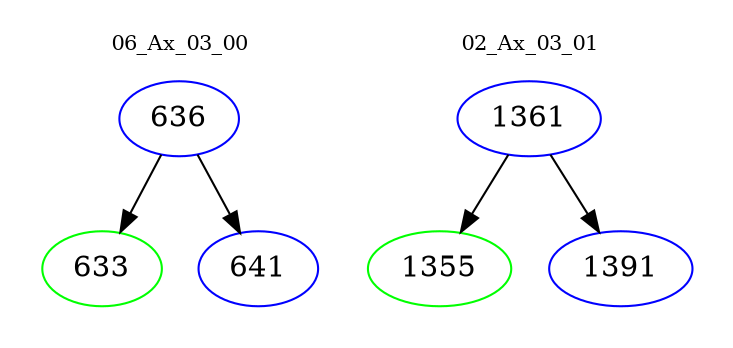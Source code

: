 digraph{
subgraph cluster_0 {
color = white
label = "06_Ax_03_00";
fontsize=10;
T0_636 [label="636", color="blue"]
T0_636 -> T0_633 [color="black"]
T0_633 [label="633", color="green"]
T0_636 -> T0_641 [color="black"]
T0_641 [label="641", color="blue"]
}
subgraph cluster_1 {
color = white
label = "02_Ax_03_01";
fontsize=10;
T1_1361 [label="1361", color="blue"]
T1_1361 -> T1_1355 [color="black"]
T1_1355 [label="1355", color="green"]
T1_1361 -> T1_1391 [color="black"]
T1_1391 [label="1391", color="blue"]
}
}
